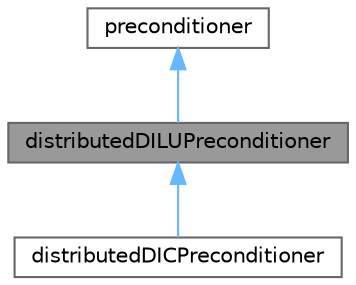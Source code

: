 digraph "distributedDILUPreconditioner"
{
 // LATEX_PDF_SIZE
  bgcolor="transparent";
  edge [fontname=Helvetica,fontsize=10,labelfontname=Helvetica,labelfontsize=10];
  node [fontname=Helvetica,fontsize=10,shape=box,height=0.2,width=0.4];
  Node1 [id="Node000001",label="distributedDILUPreconditioner",height=0.2,width=0.4,color="gray40", fillcolor="grey60", style="filled", fontcolor="black",tooltip="Version of DILUpreconditioner that uses preconditioning across processor (and coupled) boundaries...."];
  Node2 -> Node1 [id="edge1_Node000001_Node000002",dir="back",color="steelblue1",style="solid",tooltip=" "];
  Node2 [id="Node000002",label="preconditioner",height=0.2,width=0.4,color="gray40", fillcolor="white", style="filled",URL="$classFoam_1_1lduMatrix_1_1preconditioner.html",tooltip=" "];
  Node1 -> Node3 [id="edge2_Node000001_Node000003",dir="back",color="steelblue1",style="solid",tooltip=" "];
  Node3 [id="Node000003",label="distributedDICPreconditioner",height=0.2,width=0.4,color="gray40", fillcolor="white", style="filled",URL="$classFoam_1_1distributedDICPreconditioner.html",tooltip="Version of DICpreconditioner that uses preconditioning across processor (and coupled) boundaries...."];
}
